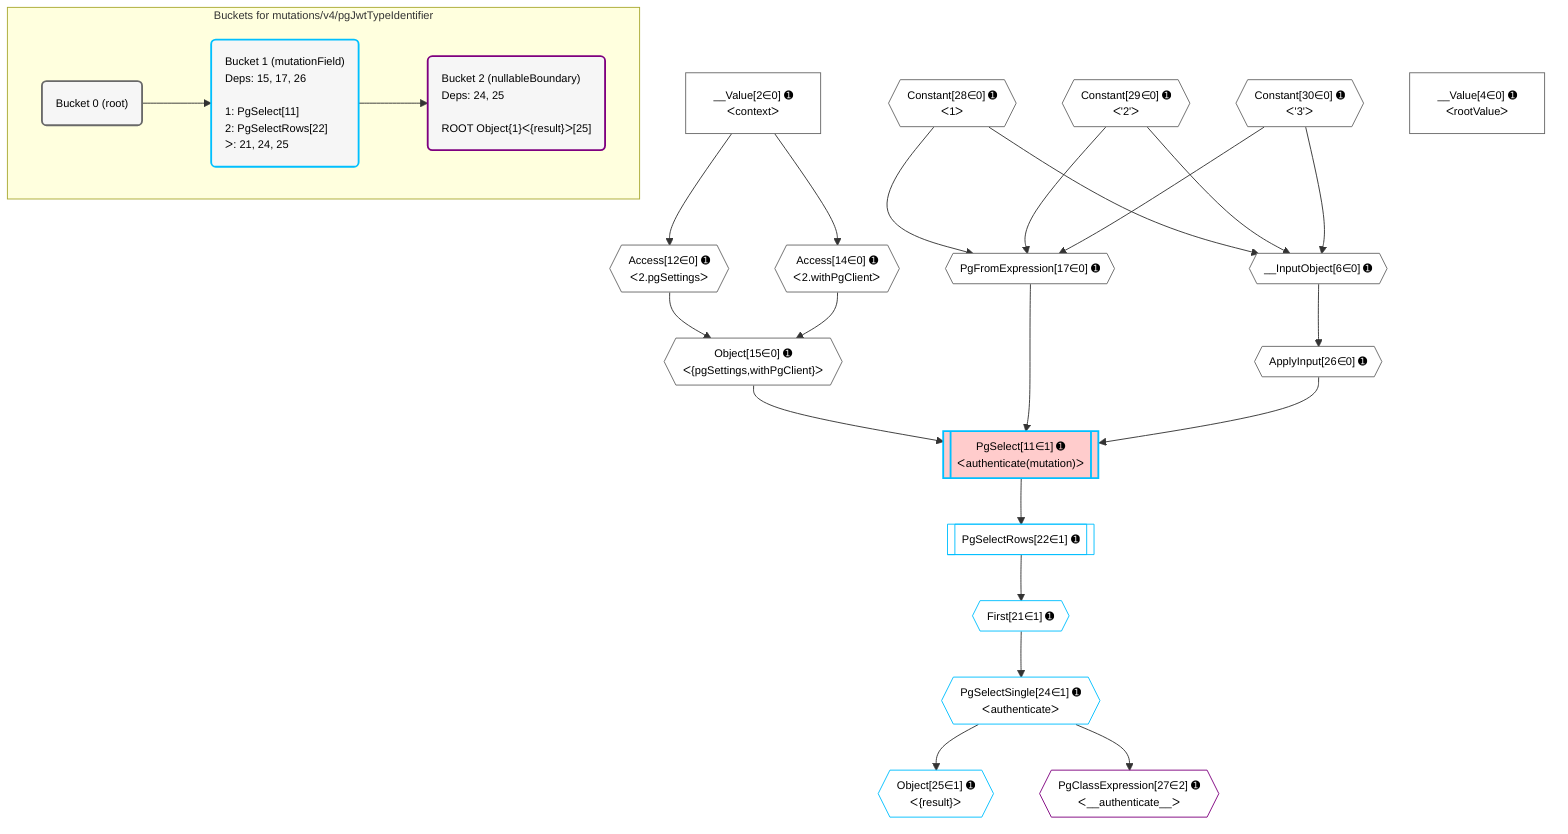 %%{init: {'themeVariables': { 'fontSize': '12px'}}}%%
graph TD
    classDef path fill:#eee,stroke:#000,color:#000
    classDef plan fill:#fff,stroke-width:1px,color:#000
    classDef itemplan fill:#fff,stroke-width:2px,color:#000
    classDef unbatchedplan fill:#dff,stroke-width:1px,color:#000
    classDef sideeffectplan fill:#fcc,stroke-width:2px,color:#000
    classDef bucket fill:#f6f6f6,color:#000,stroke-width:2px,text-align:left

    subgraph "Buckets for mutations/v4/pgJwtTypeIdentifier"
    Bucket0("Bucket 0 (root)"):::bucket
    Bucket1("Bucket 1 (mutationField)<br />Deps: 15, 17, 26<br /><br />1: PgSelect[11]<br />2: PgSelectRows[22]<br />ᐳ: 21, 24, 25"):::bucket
    Bucket2("Bucket 2 (nullableBoundary)<br />Deps: 24, 25<br /><br />ROOT Object{1}ᐸ{result}ᐳ[25]"):::bucket
    end
    Bucket0 --> Bucket1
    Bucket1 --> Bucket2

    %% plan dependencies
    __InputObject6{{"__InputObject[6∈0] ➊"}}:::plan
    Constant28{{"Constant[28∈0] ➊<br />ᐸ1ᐳ"}}:::plan
    Constant29{{"Constant[29∈0] ➊<br />ᐸ'2'ᐳ"}}:::plan
    Constant30{{"Constant[30∈0] ➊<br />ᐸ'3'ᐳ"}}:::plan
    Constant28 & Constant29 & Constant30 --> __InputObject6
    PgFromExpression17{{"PgFromExpression[17∈0] ➊"}}:::plan
    Constant28 & Constant29 & Constant30 --> PgFromExpression17
    Object15{{"Object[15∈0] ➊<br />ᐸ{pgSettings,withPgClient}ᐳ"}}:::plan
    Access12{{"Access[12∈0] ➊<br />ᐸ2.pgSettingsᐳ"}}:::plan
    Access14{{"Access[14∈0] ➊<br />ᐸ2.withPgClientᐳ"}}:::plan
    Access12 & Access14 --> Object15
    __Value2["__Value[2∈0] ➊<br />ᐸcontextᐳ"]:::plan
    __Value2 --> Access12
    __Value2 --> Access14
    ApplyInput26{{"ApplyInput[26∈0] ➊"}}:::plan
    __InputObject6 --> ApplyInput26
    __Value4["__Value[4∈0] ➊<br />ᐸrootValueᐳ"]:::plan
    PgSelect11[["PgSelect[11∈1] ➊<br />ᐸauthenticate(mutation)ᐳ"]]:::sideeffectplan
    Object15 & PgFromExpression17 & ApplyInput26 --> PgSelect11
    First21{{"First[21∈1] ➊"}}:::plan
    PgSelectRows22[["PgSelectRows[22∈1] ➊"]]:::plan
    PgSelectRows22 --> First21
    PgSelect11 --> PgSelectRows22
    PgSelectSingle24{{"PgSelectSingle[24∈1] ➊<br />ᐸauthenticateᐳ"}}:::plan
    First21 --> PgSelectSingle24
    Object25{{"Object[25∈1] ➊<br />ᐸ{result}ᐳ"}}:::plan
    PgSelectSingle24 --> Object25
    PgClassExpression27{{"PgClassExpression[27∈2] ➊<br />ᐸ__authenticate__ᐳ"}}:::plan
    PgSelectSingle24 --> PgClassExpression27

    %% define steps
    classDef bucket0 stroke:#696969
    class Bucket0,__Value2,__Value4,__InputObject6,Access12,Access14,Object15,PgFromExpression17,ApplyInput26,Constant28,Constant29,Constant30 bucket0
    classDef bucket1 stroke:#00bfff
    class Bucket1,PgSelect11,First21,PgSelectRows22,PgSelectSingle24,Object25 bucket1
    classDef bucket2 stroke:#7f007f
    class Bucket2,PgClassExpression27 bucket2
